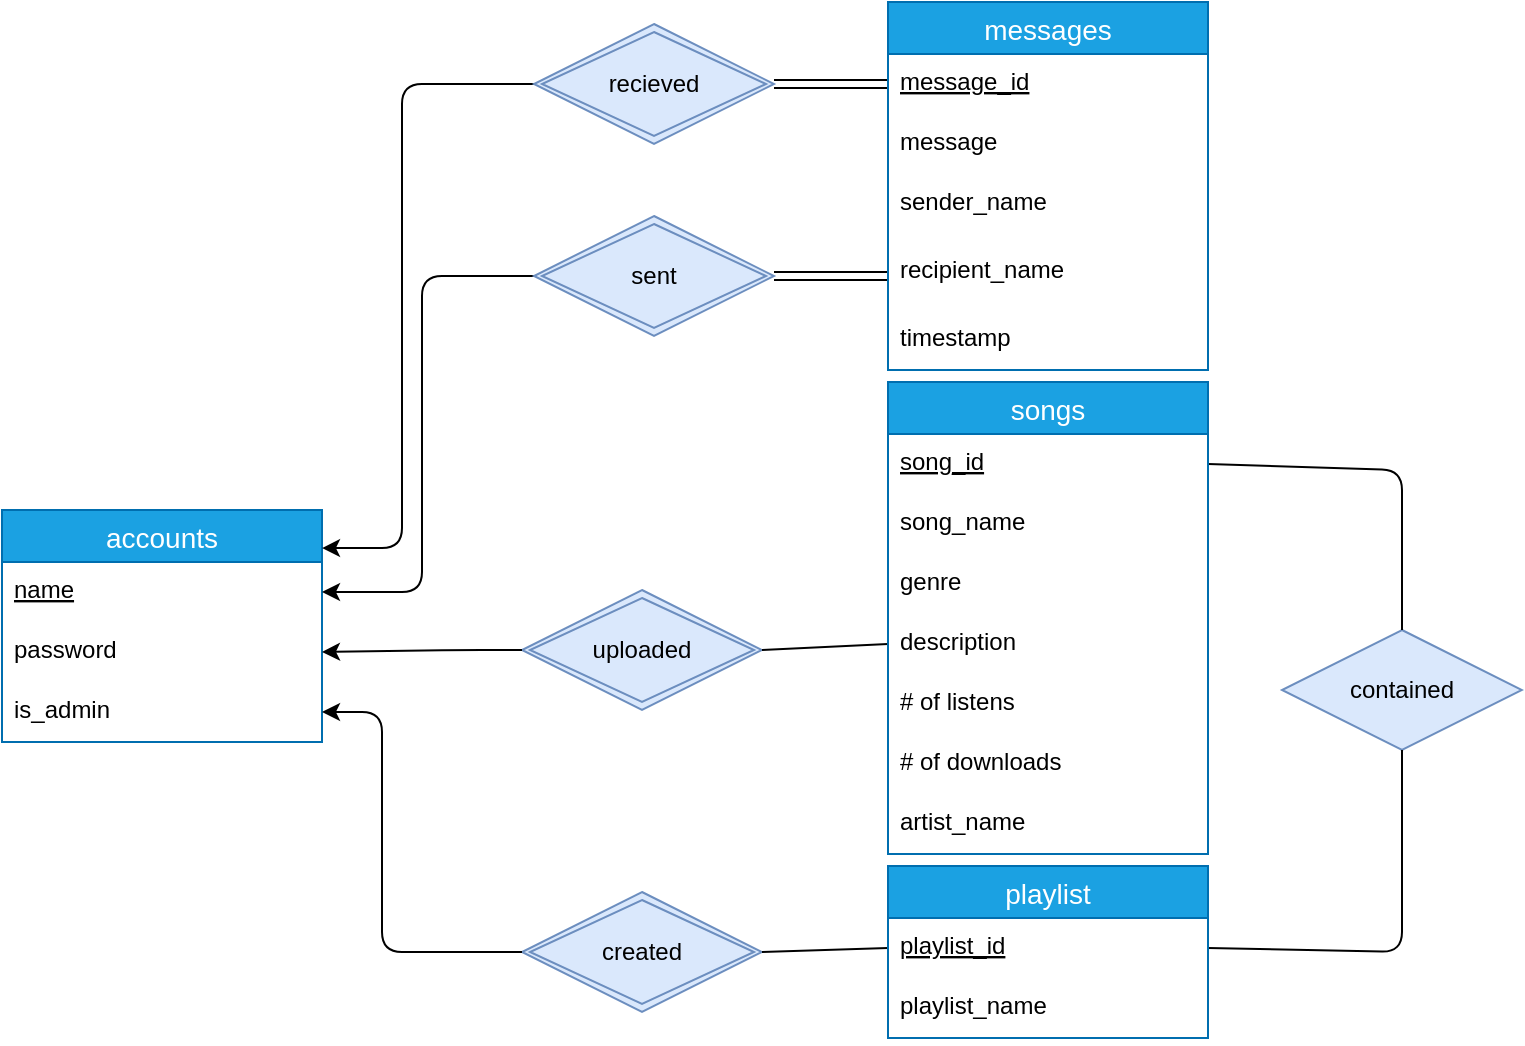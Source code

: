 <mxfile version="13.7.5" type="device" pages="2"><diagram id="R2lEEEUBdFMjLlhIrx00" name="Page-1"><mxGraphModel dx="868" dy="450" grid="0" gridSize="10" guides="1" tooltips="1" connect="1" arrows="1" fold="1" page="1" pageScale="1" pageWidth="850" pageHeight="1100" math="0" shadow="0" extFonts="Permanent Marker^https://fonts.googleapis.com/css?family=Permanent+Marker"><root><mxCell id="0"/><mxCell id="1" parent="0"/><mxCell id="hpaaSdGNwwGrIZd7G_ff-17" value="contained" style="shape=rhombus;perimeter=rhombusPerimeter;whiteSpace=wrap;html=1;align=center;fillColor=#dae8fc;strokeColor=#6c8ebf;" parent="1" vertex="1"><mxGeometry x="660" y="330" width="120" height="60" as="geometry"/></mxCell><mxCell id="hpaaSdGNwwGrIZd7G_ff-22" value="" style="endArrow=none;html=1;exitX=1;exitY=0.5;exitDx=0;exitDy=0;entryX=0.5;entryY=0;entryDx=0;entryDy=0;" parent="1" source="hpaaSdGNwwGrIZd7G_ff-11" target="hpaaSdGNwwGrIZd7G_ff-17" edge="1"><mxGeometry width="50" height="50" relative="1" as="geometry"><mxPoint x="650" y="190" as="sourcePoint"/><mxPoint x="710" y="310" as="targetPoint"/><Array as="points"><mxPoint x="720" y="250"/></Array></mxGeometry></mxCell><mxCell id="hpaaSdGNwwGrIZd7G_ff-23" value="" style="endArrow=none;html=1;entryX=1;entryY=0.5;entryDx=0;entryDy=0;exitX=0.5;exitY=1;exitDx=0;exitDy=0;" parent="1" source="hpaaSdGNwwGrIZd7G_ff-17" target="hpaaSdGNwwGrIZd7G_ff-61" edge="1"><mxGeometry width="50" height="50" relative="1" as="geometry"><mxPoint x="560" y="420" as="sourcePoint"/><mxPoint x="620" y="491" as="targetPoint"/><Array as="points"><mxPoint x="720" y="491"/></Array></mxGeometry></mxCell><mxCell id="hpaaSdGNwwGrIZd7G_ff-31" value="created" style="shape=rhombus;double=1;perimeter=rhombusPerimeter;whiteSpace=wrap;html=1;align=center;fillColor=#dae8fc;strokeColor=#6c8ebf;" parent="1" vertex="1"><mxGeometry x="280" y="461" width="120" height="60" as="geometry"/></mxCell><mxCell id="hpaaSdGNwwGrIZd7G_ff-24" value="accounts" style="swimlane;fontStyle=0;childLayout=stackLayout;horizontal=1;startSize=26;horizontalStack=0;resizeParent=1;resizeParentMax=0;resizeLast=0;collapsible=1;marginBottom=0;align=center;fontSize=14;fillColor=#1ba1e2;strokeColor=#006EAF;fontColor=#ffffff;" parent="1" vertex="1"><mxGeometry x="20" y="270" width="160" height="116" as="geometry"/></mxCell><mxCell id="hpaaSdGNwwGrIZd7G_ff-25" value="name" style="text;strokeColor=none;fillColor=none;spacingLeft=4;spacingRight=4;overflow=hidden;rotatable=0;points=[[0,0.5],[1,0.5]];portConstraint=eastwest;fontSize=12;fontStyle=4" parent="hpaaSdGNwwGrIZd7G_ff-24" vertex="1"><mxGeometry y="26" width="160" height="30" as="geometry"/></mxCell><mxCell id="hpaaSdGNwwGrIZd7G_ff-26" value="password" style="text;strokeColor=none;fillColor=none;spacingLeft=4;spacingRight=4;overflow=hidden;rotatable=0;points=[[0,0.5],[1,0.5]];portConstraint=eastwest;fontSize=12;" parent="hpaaSdGNwwGrIZd7G_ff-24" vertex="1"><mxGeometry y="56" width="160" height="30" as="geometry"/></mxCell><mxCell id="hpaaSdGNwwGrIZd7G_ff-27" value="is_admin" style="text;strokeColor=none;fillColor=none;spacingLeft=4;spacingRight=4;overflow=hidden;rotatable=0;points=[[0,0.5],[1,0.5]];portConstraint=eastwest;fontSize=12;" parent="hpaaSdGNwwGrIZd7G_ff-24" vertex="1"><mxGeometry y="86" width="160" height="30" as="geometry"/></mxCell><mxCell id="hpaaSdGNwwGrIZd7G_ff-32" value="uploaded" style="shape=rhombus;double=1;perimeter=rhombusPerimeter;whiteSpace=wrap;html=1;align=center;fillColor=#dae8fc;strokeColor=#6c8ebf;" parent="1" vertex="1"><mxGeometry x="280" y="310" width="120" height="60" as="geometry"/></mxCell><mxCell id="hpaaSdGNwwGrIZd7G_ff-56" value="" style="endArrow=classic;html=1;entryX=1;entryY=0.5;entryDx=0;entryDy=0;exitX=0;exitY=0.5;exitDx=0;exitDy=0;" parent="1" source="hpaaSdGNwwGrIZd7G_ff-32" target="hpaaSdGNwwGrIZd7G_ff-26" edge="1"><mxGeometry width="50" height="50" relative="1" as="geometry"><mxPoint x="560" y="280" as="sourcePoint"/><mxPoint x="610" y="230" as="targetPoint"/><Array as="points"><mxPoint x="250" y="340"/></Array></mxGeometry></mxCell><mxCell id="hpaaSdGNwwGrIZd7G_ff-57" value="" style="endArrow=none;html=1;entryX=0;entryY=0.5;entryDx=0;entryDy=0;exitX=1;exitY=0.5;exitDx=0;exitDy=0;" parent="1" source="hpaaSdGNwwGrIZd7G_ff-32" target="hpaaSdGNwwGrIZd7G_ff-14" edge="1"><mxGeometry width="50" height="50" relative="1" as="geometry"><mxPoint x="560" y="280" as="sourcePoint"/><mxPoint x="610" y="230" as="targetPoint"/></mxGeometry></mxCell><mxCell id="hpaaSdGNwwGrIZd7G_ff-58" value="" style="endArrow=classic;html=1;entryX=1;entryY=0.5;entryDx=0;entryDy=0;exitX=0;exitY=0.5;exitDx=0;exitDy=0;" parent="1" source="hpaaSdGNwwGrIZd7G_ff-31" target="hpaaSdGNwwGrIZd7G_ff-27" edge="1"><mxGeometry width="50" height="50" relative="1" as="geometry"><mxPoint x="560" y="280" as="sourcePoint"/><mxPoint x="610" y="230" as="targetPoint"/><Array as="points"><mxPoint x="210" y="491"/><mxPoint x="210" y="371"/></Array></mxGeometry></mxCell><mxCell id="hpaaSdGNwwGrIZd7G_ff-59" value="" style="endArrow=none;html=1;entryX=0;entryY=0.5;entryDx=0;entryDy=0;exitX=1;exitY=0.5;exitDx=0;exitDy=0;" parent="1" source="hpaaSdGNwwGrIZd7G_ff-31" target="hpaaSdGNwwGrIZd7G_ff-61" edge="1"><mxGeometry width="50" height="50" relative="1" as="geometry"><mxPoint x="560" y="280" as="sourcePoint"/><mxPoint x="460" y="491" as="targetPoint"/></mxGeometry></mxCell><mxCell id="hpaaSdGNwwGrIZd7G_ff-64" value="" style="endArrow=classic;html=1;entryX=1;entryY=0.5;entryDx=0;entryDy=0;exitX=0;exitY=0.5;exitDx=0;exitDy=0;" parent="1" source="l8OOCYPqh58iCr_MEdgb-17" target="hpaaSdGNwwGrIZd7G_ff-25" edge="1"><mxGeometry width="50" height="50" relative="1" as="geometry"><mxPoint x="280" y="153" as="sourcePoint"/><mxPoint x="610" y="230" as="targetPoint"/><Array as="points"><mxPoint x="230" y="153"/><mxPoint x="230" y="311"/></Array></mxGeometry></mxCell><mxCell id="hpaaSdGNwwGrIZd7G_ff-66" value="" style="endArrow=classic;html=1;entryX=1;entryY=0.164;entryDx=0;entryDy=0;entryPerimeter=0;exitX=0;exitY=0.5;exitDx=0;exitDy=0;" parent="1" source="l8OOCYPqh58iCr_MEdgb-16" target="hpaaSdGNwwGrIZd7G_ff-24" edge="1"><mxGeometry width="50" height="50" relative="1" as="geometry"><mxPoint x="282" y="57" as="sourcePoint"/><mxPoint x="610" y="230" as="targetPoint"/><Array as="points"><mxPoint x="220" y="57"/><mxPoint x="220" y="289"/></Array></mxGeometry></mxCell><mxCell id="hpaaSdGNwwGrIZd7G_ff-75" value="" style="shape=link;html=1;entryX=0;entryY=0.5;entryDx=0;entryDy=0;exitX=1;exitY=0.5;exitDx=0;exitDy=0;" parent="1" source="l8OOCYPqh58iCr_MEdgb-16" target="hpaaSdGNwwGrIZd7G_ff-39" edge="1"><mxGeometry width="100" relative="1" as="geometry"><mxPoint x="402" y="57" as="sourcePoint"/><mxPoint x="630" y="250" as="targetPoint"/></mxGeometry></mxCell><mxCell id="hpaaSdGNwwGrIZd7G_ff-76" value="" style="shape=link;html=1;entryX=1;entryY=0.5;entryDx=0;entryDy=0;exitX=0;exitY=0.5;exitDx=0;exitDy=0;" parent="1" source="hpaaSdGNwwGrIZd7G_ff-42" target="l8OOCYPqh58iCr_MEdgb-17" edge="1"><mxGeometry width="100" relative="1" as="geometry"><mxPoint x="530" y="250" as="sourcePoint"/><mxPoint x="400" y="153" as="targetPoint"/></mxGeometry></mxCell><mxCell id="hpaaSdGNwwGrIZd7G_ff-10" value="songs" style="swimlane;fontStyle=0;childLayout=stackLayout;horizontal=1;startSize=26;horizontalStack=0;resizeParent=1;resizeParentMax=0;resizeLast=0;collapsible=1;marginBottom=0;align=center;fontSize=14;fillColor=#1ba1e2;strokeColor=#006EAF;fontColor=#ffffff;" parent="1" vertex="1"><mxGeometry x="463" y="206" width="160" height="236" as="geometry"/></mxCell><mxCell id="hpaaSdGNwwGrIZd7G_ff-11" value="song_id" style="text;strokeColor=none;fillColor=none;spacingLeft=4;spacingRight=4;overflow=hidden;rotatable=0;points=[[0,0.5],[1,0.5]];portConstraint=eastwest;fontSize=12;fontStyle=4" parent="hpaaSdGNwwGrIZd7G_ff-10" vertex="1"><mxGeometry y="26" width="160" height="30" as="geometry"/></mxCell><mxCell id="hpaaSdGNwwGrIZd7G_ff-12" value="song_name" style="text;strokeColor=none;fillColor=none;spacingLeft=4;spacingRight=4;overflow=hidden;rotatable=0;points=[[0,0.5],[1,0.5]];portConstraint=eastwest;fontSize=12;" parent="hpaaSdGNwwGrIZd7G_ff-10" vertex="1"><mxGeometry y="56" width="160" height="30" as="geometry"/></mxCell><mxCell id="hpaaSdGNwwGrIZd7G_ff-13" value="genre" style="text;strokeColor=none;fillColor=none;spacingLeft=4;spacingRight=4;overflow=hidden;rotatable=0;points=[[0,0.5],[1,0.5]];portConstraint=eastwest;fontSize=12;" parent="hpaaSdGNwwGrIZd7G_ff-10" vertex="1"><mxGeometry y="86" width="160" height="30" as="geometry"/></mxCell><mxCell id="hpaaSdGNwwGrIZd7G_ff-14" value="description" style="text;strokeColor=none;fillColor=none;spacingLeft=4;spacingRight=4;overflow=hidden;rotatable=0;points=[[0,0.5],[1,0.5]];portConstraint=eastwest;fontSize=12;" parent="hpaaSdGNwwGrIZd7G_ff-10" vertex="1"><mxGeometry y="116" width="160" height="30" as="geometry"/></mxCell><mxCell id="l8OOCYPqh58iCr_MEdgb-10" value="# of listens" style="text;strokeColor=none;fillColor=none;spacingLeft=4;spacingRight=4;overflow=hidden;rotatable=0;points=[[0,0.5],[1,0.5]];portConstraint=eastwest;fontSize=12;" parent="hpaaSdGNwwGrIZd7G_ff-10" vertex="1"><mxGeometry y="146" width="160" height="30" as="geometry"/></mxCell><mxCell id="l8OOCYPqh58iCr_MEdgb-11" value="# of downloads" style="text;strokeColor=none;fillColor=none;spacingLeft=4;spacingRight=4;overflow=hidden;rotatable=0;points=[[0,0.5],[1,0.5]];portConstraint=eastwest;fontSize=12;" parent="hpaaSdGNwwGrIZd7G_ff-10" vertex="1"><mxGeometry y="176" width="160" height="30" as="geometry"/></mxCell><mxCell id="l8OOCYPqh58iCr_MEdgb-12" value="artist_name" style="text;strokeColor=none;fillColor=none;spacingLeft=4;spacingRight=4;overflow=hidden;rotatable=0;points=[[0,0.5],[1,0.5]];portConstraint=eastwest;fontSize=12;" parent="hpaaSdGNwwGrIZd7G_ff-10" vertex="1"><mxGeometry y="206" width="160" height="30" as="geometry"/></mxCell><mxCell id="hpaaSdGNwwGrIZd7G_ff-60" value="playlist" style="swimlane;fontStyle=0;childLayout=stackLayout;horizontal=1;startSize=26;horizontalStack=0;resizeParent=1;resizeParentMax=0;resizeLast=0;collapsible=1;marginBottom=0;align=center;fontSize=14;fillColor=#1ba1e2;strokeColor=#006EAF;fontColor=#ffffff;" parent="1" vertex="1"><mxGeometry x="463" y="448" width="160" height="86" as="geometry"/></mxCell><mxCell id="hpaaSdGNwwGrIZd7G_ff-61" value="playlist_id" style="text;strokeColor=none;fillColor=none;spacingLeft=4;spacingRight=4;overflow=hidden;rotatable=0;points=[[0,0.5],[1,0.5]];portConstraint=eastwest;fontSize=12;fontStyle=4" parent="hpaaSdGNwwGrIZd7G_ff-60" vertex="1"><mxGeometry y="26" width="160" height="30" as="geometry"/></mxCell><mxCell id="hpaaSdGNwwGrIZd7G_ff-62" value="playlist_name" style="text;strokeColor=none;fillColor=none;spacingLeft=4;spacingRight=4;overflow=hidden;rotatable=0;points=[[0,0.5],[1,0.5]];portConstraint=eastwest;fontSize=12;" parent="hpaaSdGNwwGrIZd7G_ff-60" vertex="1"><mxGeometry y="56" width="160" height="30" as="geometry"/></mxCell><mxCell id="hpaaSdGNwwGrIZd7G_ff-38" value="messages" style="swimlane;fontStyle=0;childLayout=stackLayout;horizontal=1;startSize=26;horizontalStack=0;resizeParent=1;resizeParentMax=0;resizeLast=0;collapsible=1;marginBottom=0;align=center;fontSize=14;fillColor=#1ba1e2;strokeColor=#006EAF;fontColor=#ffffff;" parent="1" vertex="1"><mxGeometry x="463" y="16" width="160" height="184" as="geometry"/></mxCell><mxCell id="hpaaSdGNwwGrIZd7G_ff-39" value="message_id" style="text;strokeColor=none;fillColor=none;spacingLeft=4;spacingRight=4;overflow=hidden;rotatable=0;points=[[0,0.5],[1,0.5]];portConstraint=eastwest;fontSize=12;fontStyle=4" parent="hpaaSdGNwwGrIZd7G_ff-38" vertex="1"><mxGeometry y="26" width="160" height="30" as="geometry"/></mxCell><mxCell id="hpaaSdGNwwGrIZd7G_ff-40" value="message" style="text;strokeColor=none;fillColor=none;spacingLeft=4;spacingRight=4;overflow=hidden;rotatable=0;points=[[0,0.5],[1,0.5]];portConstraint=eastwest;fontSize=12;" parent="hpaaSdGNwwGrIZd7G_ff-38" vertex="1"><mxGeometry y="56" width="160" height="30" as="geometry"/></mxCell><mxCell id="hpaaSdGNwwGrIZd7G_ff-41" value="sender_name" style="text;strokeColor=none;fillColor=none;spacingLeft=4;spacingRight=4;overflow=hidden;rotatable=0;points=[[0,0.5],[1,0.5]];portConstraint=eastwest;fontSize=12;" parent="hpaaSdGNwwGrIZd7G_ff-38" vertex="1"><mxGeometry y="86" width="160" height="34" as="geometry"/></mxCell><mxCell id="hpaaSdGNwwGrIZd7G_ff-42" value="recipient_name" style="text;strokeColor=none;fillColor=none;spacingLeft=4;spacingRight=4;overflow=hidden;rotatable=0;points=[[0,0.5],[1,0.5]];portConstraint=eastwest;fontSize=12;" parent="hpaaSdGNwwGrIZd7G_ff-38" vertex="1"><mxGeometry y="120" width="160" height="34" as="geometry"/></mxCell><mxCell id="l8OOCYPqh58iCr_MEdgb-14" value="timestamp" style="text;strokeColor=none;fillColor=none;spacingLeft=4;spacingRight=4;overflow=hidden;rotatable=0;points=[[0,0.5],[1,0.5]];portConstraint=eastwest;fontSize=12;" parent="hpaaSdGNwwGrIZd7G_ff-38" vertex="1"><mxGeometry y="154" width="160" height="30" as="geometry"/></mxCell><mxCell id="l8OOCYPqh58iCr_MEdgb-16" value="recieved" style="shape=rhombus;double=1;perimeter=rhombusPerimeter;whiteSpace=wrap;html=1;align=center;fillColor=#dae8fc;strokeColor=#6c8ebf;" parent="1" vertex="1"><mxGeometry x="286" y="27" width="120" height="60" as="geometry"/></mxCell><mxCell id="l8OOCYPqh58iCr_MEdgb-17" value="sent" style="shape=rhombus;double=1;perimeter=rhombusPerimeter;whiteSpace=wrap;html=1;align=center;fillColor=#dae8fc;strokeColor=#6c8ebf;" parent="1" vertex="1"><mxGeometry x="286" y="123" width="120" height="60" as="geometry"/></mxCell></root></mxGraphModel></diagram><diagram id="Y4MBGqc78CXdL75l5_RO" name="Page-2"><mxGraphModel dx="868" dy="450" grid="0" gridSize="10" guides="1" tooltips="1" connect="1" arrows="1" fold="1" page="1" pageScale="1" pageWidth="850" pageHeight="1100" math="0" shadow="0"><root><mxCell id="mvSfGE8ZEL9LvxQfaW_3-0"/><mxCell id="mvSfGE8ZEL9LvxQfaW_3-1" parent="mvSfGE8ZEL9LvxQfaW_3-0"/><mxCell id="U-pYONmLTqVlzdGwdxQh-0" value="" style="group" parent="mvSfGE8ZEL9LvxQfaW_3-1" vertex="1" connectable="0"><mxGeometry x="23" y="92" width="779" height="593" as="geometry"/></mxCell><mxCell id="IBSCLw_AUXZgFPge0yzs-3" value="" style="group" parent="U-pYONmLTqVlzdGwdxQh-0" vertex="1" connectable="0"><mxGeometry width="493" height="593" as="geometry"/></mxCell><mxCell id="bbm_RB218AJEU30D8WnR-0" value="accounts" style="swimlane;fontStyle=0;childLayout=stackLayout;horizontal=1;startSize=26;horizontalStack=0;resizeParent=1;resizeParentMax=0;resizeLast=0;collapsible=1;marginBottom=0;align=center;fontSize=14;fillColor=#1ba1e2;strokeColor=#006EAF;fontColor=#ffffff;" parent="IBSCLw_AUXZgFPge0yzs-3" vertex="1"><mxGeometry x="285" width="160" height="116" as="geometry"/></mxCell><mxCell id="bbm_RB218AJEU30D8WnR-1" value="name" style="text;strokeColor=none;fillColor=none;spacingLeft=4;spacingRight=4;overflow=hidden;rotatable=0;points=[[0,0.5],[1,0.5]];portConstraint=eastwest;fontSize=12;fontStyle=4" parent="bbm_RB218AJEU30D8WnR-0" vertex="1"><mxGeometry y="26" width="160" height="30" as="geometry"/></mxCell><mxCell id="bbm_RB218AJEU30D8WnR-2" value="password" style="text;strokeColor=none;fillColor=none;spacingLeft=4;spacingRight=4;overflow=hidden;rotatable=0;points=[[0,0.5],[1,0.5]];portConstraint=eastwest;fontSize=12;" parent="bbm_RB218AJEU30D8WnR-0" vertex="1"><mxGeometry y="56" width="160" height="30" as="geometry"/></mxCell><mxCell id="bbm_RB218AJEU30D8WnR-3" value="is_admin" style="text;strokeColor=none;fillColor=none;spacingLeft=4;spacingRight=4;overflow=hidden;rotatable=0;points=[[0,0.5],[1,0.5]];portConstraint=eastwest;fontSize=12;" parent="bbm_RB218AJEU30D8WnR-0" vertex="1"><mxGeometry y="86" width="160" height="30" as="geometry"/></mxCell><mxCell id="-Y-Sd9VaMXuFH--A2xGi-0" value="" style="endArrow=classic;html=1;entryX=0;entryY=0.5;entryDx=0;entryDy=0;exitX=0.488;exitY=0;exitDx=0;exitDy=0;exitPerimeter=0;" parent="IBSCLw_AUXZgFPge0yzs-3" source="1MH-fYxaIjm95vAMznJp-0" target="bbm_RB218AJEU30D8WnR-3" edge="1"><mxGeometry width="50" height="50" relative="1" as="geometry"><mxPoint x="70" y="221" as="sourcePoint"/><mxPoint x="271" y="101" as="targetPoint"/><Array as="points"><mxPoint x="116" y="101"/></Array></mxGeometry></mxCell><mxCell id="viZpTXucq6L7xFeQLn-v-0" value="created" style="shape=rhombus;double=1;perimeter=rhombusPerimeter;whiteSpace=wrap;html=1;align=center;fillColor=#dae8fc;strokeColor=#6c8ebf;" parent="IBSCLw_AUXZgFPge0yzs-3" vertex="1"><mxGeometry x="56" y="234" width="120" height="60" as="geometry"/></mxCell><mxCell id="n_A0NUgp9B6bJcaHF8fX-0" value="" style="endArrow=classic;html=1;entryX=0.494;entryY=1;entryDx=0;entryDy=0;entryPerimeter=0;" parent="IBSCLw_AUXZgFPge0yzs-3" target="bbm_RB218AJEU30D8WnR-3" edge="1"><mxGeometry width="50" height="50" relative="1" as="geometry"><mxPoint x="364" y="352" as="sourcePoint"/><mxPoint x="364.08" y="124" as="targetPoint"/></mxGeometry></mxCell><mxCell id="qcfyZznx2rFYRFaLKz6q-0" value="uploaded" style="shape=rhombus;double=1;perimeter=rhombusPerimeter;whiteSpace=wrap;html=1;align=center;fillColor=#dae8fc;strokeColor=#6c8ebf;" parent="IBSCLw_AUXZgFPge0yzs-3" vertex="1"><mxGeometry x="305" y="234" width="120" height="60" as="geometry"/></mxCell><mxCell id="34FHm7fAppnW13TRXUW_-0" value="songs" style="swimlane;fontStyle=0;childLayout=stackLayout;horizontal=1;startSize=26;horizontalStack=0;resizeParent=1;resizeParentMax=0;resizeLast=0;collapsible=1;marginBottom=0;align=center;fontSize=14;fillColor=#1ba1e2;strokeColor=#006EAF;fontColor=#ffffff;" parent="IBSCLw_AUXZgFPge0yzs-3" vertex="1"><mxGeometry x="291" y="333" width="160" height="236" as="geometry"/></mxCell><mxCell id="34FHm7fAppnW13TRXUW_-1" value="song_id" style="text;strokeColor=none;fillColor=none;spacingLeft=4;spacingRight=4;overflow=hidden;rotatable=0;points=[[0,0.5],[1,0.5]];portConstraint=eastwest;fontSize=12;fontStyle=4" parent="34FHm7fAppnW13TRXUW_-0" vertex="1"><mxGeometry y="26" width="160" height="30" as="geometry"/></mxCell><mxCell id="34FHm7fAppnW13TRXUW_-2" value="song_name" style="text;strokeColor=none;fillColor=none;spacingLeft=4;spacingRight=4;overflow=hidden;rotatable=0;points=[[0,0.5],[1,0.5]];portConstraint=eastwest;fontSize=12;" parent="34FHm7fAppnW13TRXUW_-0" vertex="1"><mxGeometry y="56" width="160" height="30" as="geometry"/></mxCell><mxCell id="34FHm7fAppnW13TRXUW_-3" value="genre" style="text;strokeColor=none;fillColor=none;spacingLeft=4;spacingRight=4;overflow=hidden;rotatable=0;points=[[0,0.5],[1,0.5]];portConstraint=eastwest;fontSize=12;" parent="34FHm7fAppnW13TRXUW_-0" vertex="1"><mxGeometry y="86" width="160" height="30" as="geometry"/></mxCell><mxCell id="34FHm7fAppnW13TRXUW_-4" value="description" style="text;strokeColor=none;fillColor=none;spacingLeft=4;spacingRight=4;overflow=hidden;rotatable=0;points=[[0,0.5],[1,0.5]];portConstraint=eastwest;fontSize=12;" parent="34FHm7fAppnW13TRXUW_-0" vertex="1"><mxGeometry y="116" width="160" height="30" as="geometry"/></mxCell><mxCell id="Tl5OYVFbqzBwfgW4D-ZS-0" value="# of listens" style="text;strokeColor=none;fillColor=none;spacingLeft=4;spacingRight=4;overflow=hidden;rotatable=0;points=[[0,0.5],[1,0.5]];portConstraint=eastwest;fontSize=12;" parent="34FHm7fAppnW13TRXUW_-0" vertex="1"><mxGeometry y="146" width="160" height="30" as="geometry"/></mxCell><mxCell id="ztEPZJd2n2uAtDvD6bpr-0" value="# of downloads" style="text;strokeColor=none;fillColor=none;spacingLeft=4;spacingRight=4;overflow=hidden;rotatable=0;points=[[0,0.5],[1,0.5]];portConstraint=eastwest;fontSize=12;" parent="34FHm7fAppnW13TRXUW_-0" vertex="1"><mxGeometry y="176" width="160" height="30" as="geometry"/></mxCell><mxCell id="2jNdX222rLYAsn6GtmqP-0" value="artist_name" style="text;strokeColor=none;fillColor=none;spacingLeft=4;spacingRight=4;overflow=hidden;rotatable=0;points=[[0,0.5],[1,0.5]];portConstraint=eastwest;fontSize=12;" parent="34FHm7fAppnW13TRXUW_-0" vertex="1"><mxGeometry y="206" width="160" height="30" as="geometry"/></mxCell><mxCell id="1MH-fYxaIjm95vAMznJp-0" value="playlist" style="swimlane;fontStyle=0;childLayout=stackLayout;horizontal=1;startSize=26;horizontalStack=0;resizeParent=1;resizeParentMax=0;resizeLast=0;collapsible=1;marginBottom=0;align=center;fontSize=14;fillColor=#1ba1e2;strokeColor=#006EAF;fontColor=#ffffff;" parent="IBSCLw_AUXZgFPge0yzs-3" vertex="1"><mxGeometry x="38" y="388" width="160" height="86" as="geometry"/></mxCell><mxCell id="1MH-fYxaIjm95vAMznJp-1" value="playlist_id" style="text;strokeColor=none;fillColor=none;spacingLeft=4;spacingRight=4;overflow=hidden;rotatable=0;points=[[0,0.5],[1,0.5]];portConstraint=eastwest;fontSize=12;fontStyle=4" parent="1MH-fYxaIjm95vAMznJp-0" vertex="1"><mxGeometry y="26" width="160" height="30" as="geometry"/></mxCell><mxCell id="1MH-fYxaIjm95vAMznJp-2" value="playlist_name" style="text;strokeColor=none;fillColor=none;spacingLeft=4;spacingRight=4;overflow=hidden;rotatable=0;points=[[0,0.5],[1,0.5]];portConstraint=eastwest;fontSize=12;" parent="1MH-fYxaIjm95vAMznJp-0" vertex="1"><mxGeometry y="56" width="160" height="30" as="geometry"/></mxCell><mxCell id="pDbQmQ00N2wW57eN-vbE-2" value="" style="endArrow=none;html=1;" parent="IBSCLw_AUXZgFPge0yzs-3" source="1MH-fYxaIjm95vAMznJp-0" target="34FHm7fAppnW13TRXUW_-0" edge="1"><mxGeometry width="50" height="50" relative="1" as="geometry"><mxPoint x="79.54" y="488" as="sourcePoint"/><mxPoint x="371" y="563" as="targetPoint"/><Array as="points"><mxPoint x="118" y="589"/><mxPoint x="370" y="589"/></Array></mxGeometry></mxCell><mxCell id="K1JLfei_ELryWuU8ZIOx-0" value="contained" style="shape=rhombus;perimeter=rhombusPerimeter;whiteSpace=wrap;html=1;align=center;fillColor=#dae8fc;strokeColor=#6c8ebf;" parent="IBSCLw_AUXZgFPge0yzs-3" vertex="1"><mxGeometry x="178" y="559" width="120" height="60" as="geometry"/></mxCell><mxCell id="zC39eK-rwbCbrNHqahBd-0" value="messages" style="swimlane;fontStyle=0;childLayout=stackLayout;horizontal=1;startSize=26;horizontalStack=0;resizeParent=1;resizeParentMax=0;resizeLast=0;collapsible=1;marginBottom=0;align=center;fontSize=14;fillColor=#1ba1e2;strokeColor=#006EAF;fontColor=#ffffff;" parent="U-pYONmLTqVlzdGwdxQh-0" vertex="1"><mxGeometry x="578" y="359" width="160" height="188" as="geometry"/></mxCell><mxCell id="zC39eK-rwbCbrNHqahBd-1" value="message_id" style="text;strokeColor=none;fillColor=none;spacingLeft=4;spacingRight=4;overflow=hidden;rotatable=0;points=[[0,0.5],[1,0.5]];portConstraint=eastwest;fontSize=12;fontStyle=4" parent="zC39eK-rwbCbrNHqahBd-0" vertex="1"><mxGeometry y="26" width="160" height="30" as="geometry"/></mxCell><mxCell id="zC39eK-rwbCbrNHqahBd-2" value="message" style="text;strokeColor=none;fillColor=none;spacingLeft=4;spacingRight=4;overflow=hidden;rotatable=0;points=[[0,0.5],[1,0.5]];portConstraint=eastwest;fontSize=12;" parent="zC39eK-rwbCbrNHqahBd-0" vertex="1"><mxGeometry y="56" width="160" height="30" as="geometry"/></mxCell><mxCell id="zC39eK-rwbCbrNHqahBd-3" value="sender_name" style="text;strokeColor=none;fillColor=none;spacingLeft=4;spacingRight=4;overflow=hidden;rotatable=0;points=[[0,0.5],[1,0.5]];portConstraint=eastwest;fontSize=12;" parent="zC39eK-rwbCbrNHqahBd-0" vertex="1"><mxGeometry y="86" width="160" height="34" as="geometry"/></mxCell><mxCell id="zC39eK-rwbCbrNHqahBd-4" value="recipient_name" style="text;strokeColor=none;fillColor=none;spacingLeft=4;spacingRight=4;overflow=hidden;rotatable=0;points=[[0,0.5],[1,0.5]];portConstraint=eastwest;fontSize=12;" parent="zC39eK-rwbCbrNHqahBd-0" vertex="1"><mxGeometry y="120" width="160" height="34" as="geometry"/></mxCell><mxCell id="A6yBKLv8MRaIMFzT09lz-0" value="date" style="text;strokeColor=none;fillColor=none;spacingLeft=4;spacingRight=4;overflow=hidden;rotatable=0;points=[[0,0.5],[1,0.5]];portConstraint=eastwest;fontSize=12;" parent="zC39eK-rwbCbrNHqahBd-0" vertex="1"><mxGeometry y="154" width="160" height="34" as="geometry"/></mxCell><mxCell id="Htc7DSQAFerhatHVCcKZ-1" value="" style="endArrow=classic;html=1;entryX=1;entryY=0.5;entryDx=0;entryDy=0;exitX=0.5;exitY=0;exitDx=0;exitDy=0;" parent="U-pYONmLTqVlzdGwdxQh-0" target="bbm_RB218AJEU30D8WnR-3" edge="1"><mxGeometry width="50" height="50" relative="1" as="geometry"><mxPoint x="593" y="234" as="sourcePoint"/><mxPoint x="704" y="81" as="targetPoint"/><Array as="points"><mxPoint x="595" y="101"/></Array></mxGeometry></mxCell><mxCell id="Htc7DSQAFerhatHVCcKZ-2" value="" style="endArrow=classic;html=1;exitX=0.5;exitY=0;exitDx=0;exitDy=0;" parent="U-pYONmLTqVlzdGwdxQh-0" edge="1"><mxGeometry width="50" height="50" relative="1" as="geometry"><mxPoint x="719" y="234" as="sourcePoint"/><mxPoint x="443" y="81" as="targetPoint"/><Array as="points"><mxPoint x="719" y="81"/></Array></mxGeometry></mxCell><mxCell id="iQqq2FgQjJwTRLieJUiR-0" value="recieved" style="shape=rhombus;double=1;perimeter=rhombusPerimeter;whiteSpace=wrap;html=1;align=center;fillColor=#dae8fc;strokeColor=#6c8ebf;" parent="U-pYONmLTqVlzdGwdxQh-0" vertex="1"><mxGeometry x="659" y="234" width="120" height="60" as="geometry"/></mxCell><mxCell id="iQqq2FgQjJwTRLieJUiR-1" value="sent" style="shape=rhombus;double=1;perimeter=rhombusPerimeter;whiteSpace=wrap;html=1;align=center;fillColor=#dae8fc;strokeColor=#6c8ebf;" parent="U-pYONmLTqVlzdGwdxQh-0" vertex="1"><mxGeometry x="532" y="234" width="120" height="60" as="geometry"/></mxCell><mxCell id="2jNdX222rLYAsn6GtmqP-3" value="" style="endArrow=none;html=1;entryX=0.5;entryY=1;entryDx=0;entryDy=0;" parent="U-pYONmLTqVlzdGwdxQh-0" source="zC39eK-rwbCbrNHqahBd-0" target="iQqq2FgQjJwTRLieJUiR-1" edge="1"><mxGeometry width="50" height="50" relative="1" as="geometry"><mxPoint x="376" y="301" as="sourcePoint"/><mxPoint x="426" y="251" as="targetPoint"/></mxGeometry></mxCell><mxCell id="2jNdX222rLYAsn6GtmqP-4" value="" style="endArrow=none;html=1;entryX=0.5;entryY=1;entryDx=0;entryDy=0;exitX=0.75;exitY=0;exitDx=0;exitDy=0;" parent="U-pYONmLTqVlzdGwdxQh-0" source="zC39eK-rwbCbrNHqahBd-0" target="iQqq2FgQjJwTRLieJUiR-0" edge="1"><mxGeometry width="50" height="50" relative="1" as="geometry"><mxPoint x="376" y="301" as="sourcePoint"/><mxPoint x="426" y="251" as="targetPoint"/></mxGeometry></mxCell></root></mxGraphModel></diagram></mxfile>